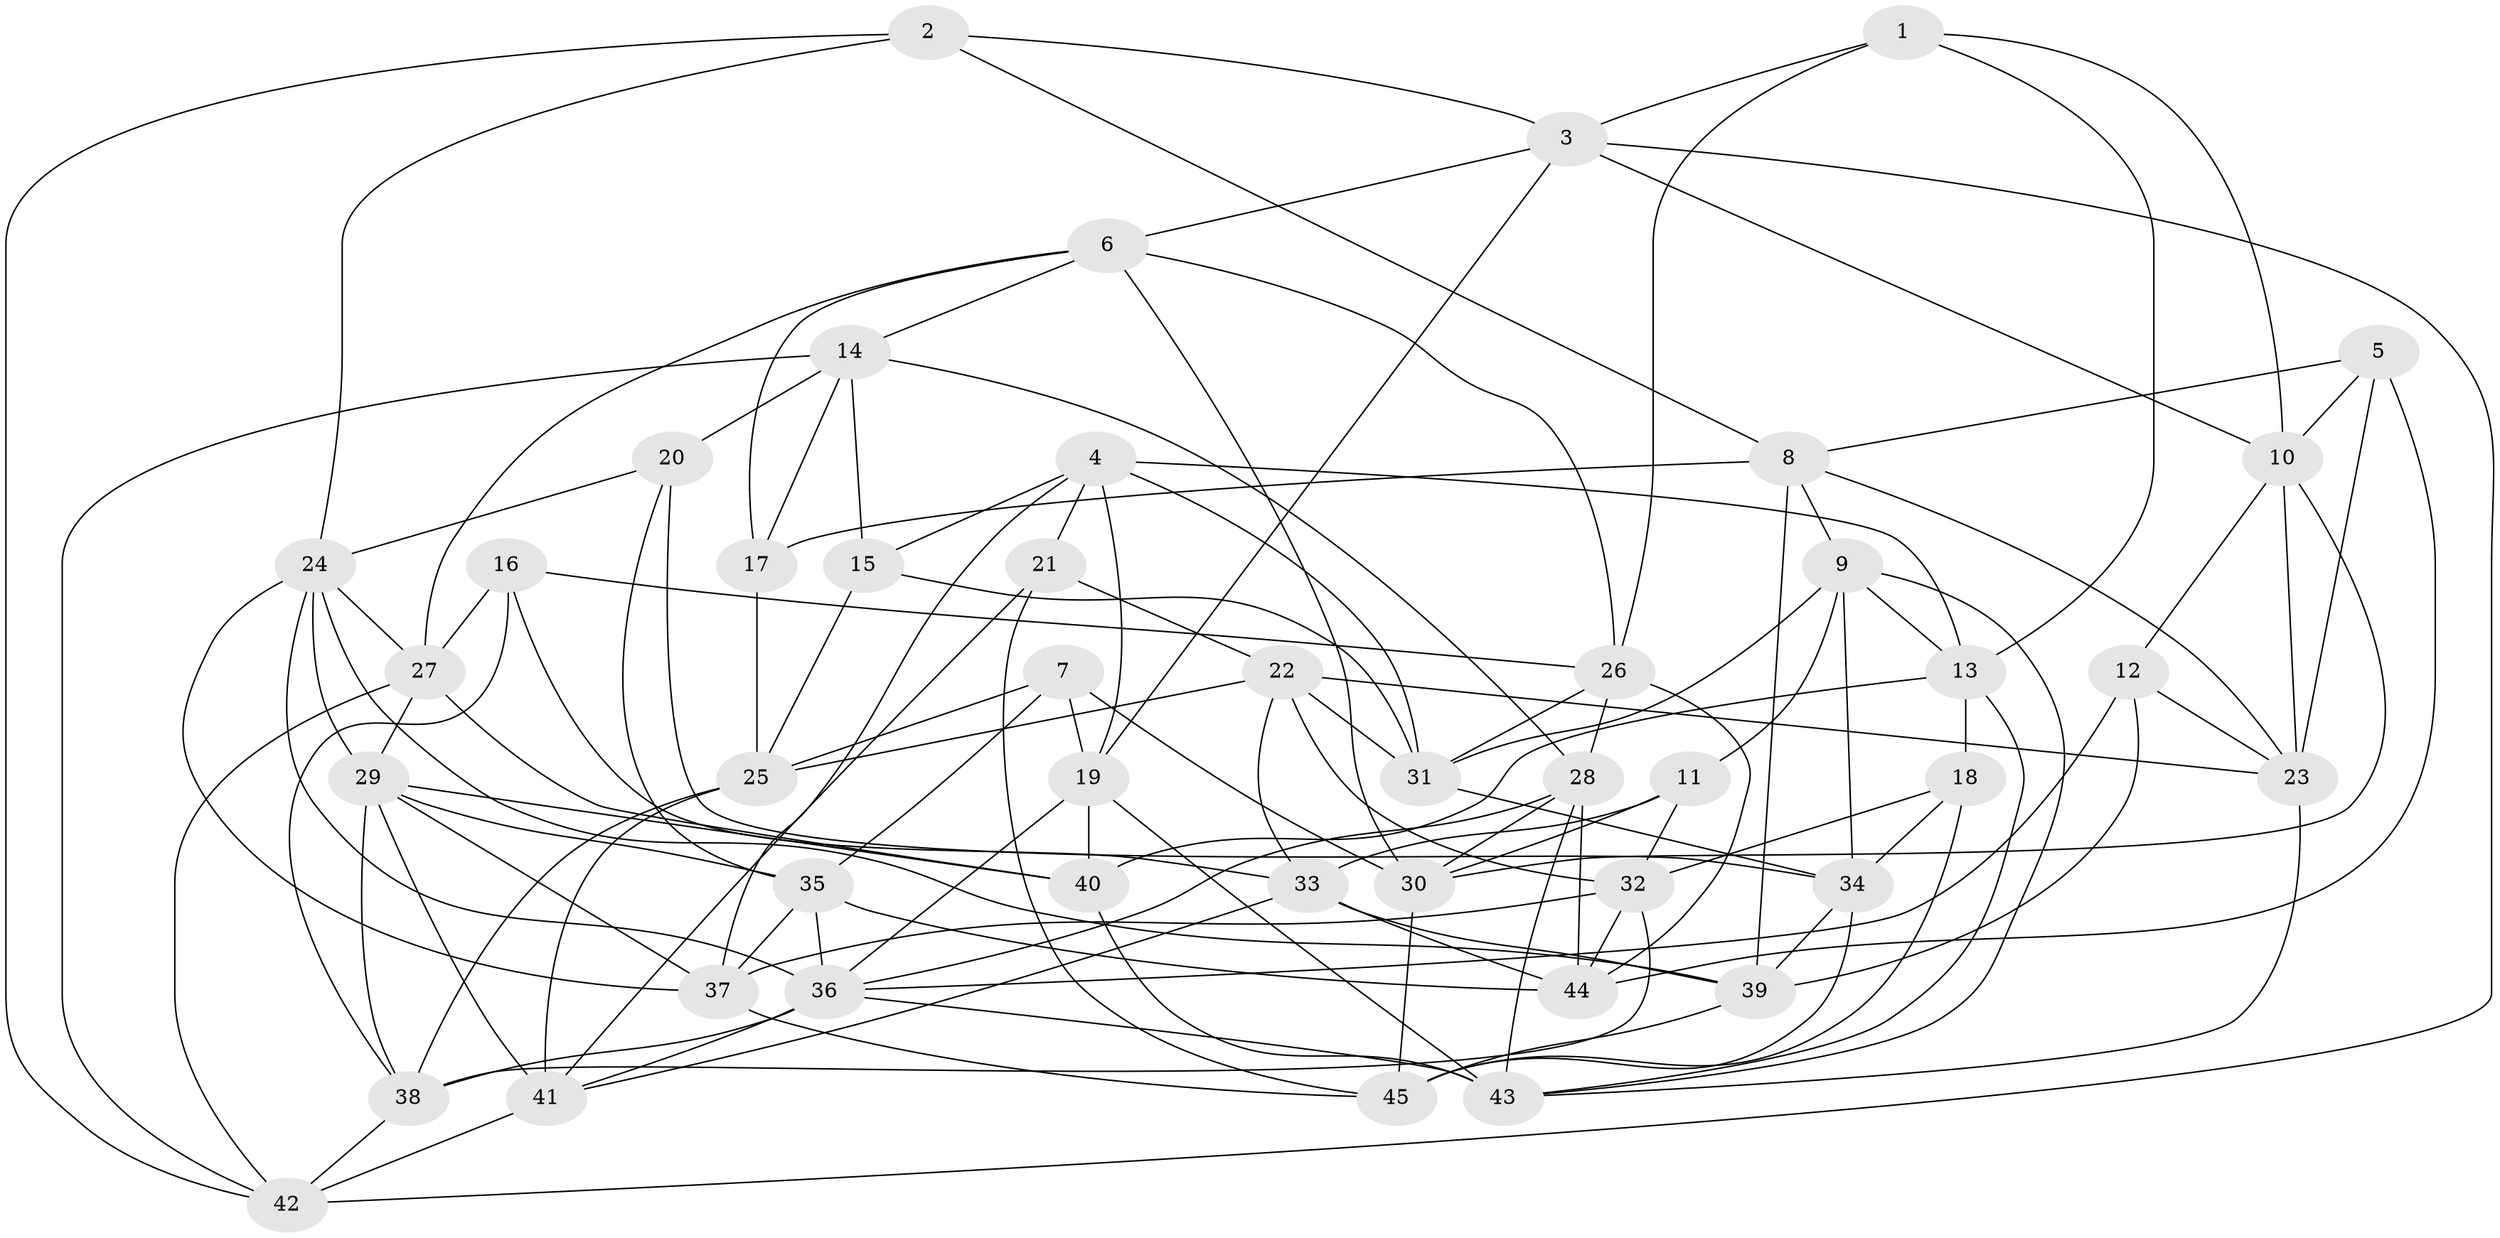 // original degree distribution, {4: 1.0}
// Generated by graph-tools (version 1.1) at 2025/50/03/09/25 03:50:47]
// undirected, 45 vertices, 125 edges
graph export_dot {
graph [start="1"]
  node [color=gray90,style=filled];
  1;
  2;
  3;
  4;
  5;
  6;
  7;
  8;
  9;
  10;
  11;
  12;
  13;
  14;
  15;
  16;
  17;
  18;
  19;
  20;
  21;
  22;
  23;
  24;
  25;
  26;
  27;
  28;
  29;
  30;
  31;
  32;
  33;
  34;
  35;
  36;
  37;
  38;
  39;
  40;
  41;
  42;
  43;
  44;
  45;
  1 -- 3 [weight=1.0];
  1 -- 10 [weight=1.0];
  1 -- 13 [weight=1.0];
  1 -- 26 [weight=1.0];
  2 -- 3 [weight=1.0];
  2 -- 8 [weight=1.0];
  2 -- 24 [weight=1.0];
  2 -- 42 [weight=1.0];
  3 -- 6 [weight=1.0];
  3 -- 10 [weight=1.0];
  3 -- 19 [weight=1.0];
  3 -- 42 [weight=1.0];
  4 -- 13 [weight=1.0];
  4 -- 15 [weight=1.0];
  4 -- 19 [weight=1.0];
  4 -- 21 [weight=1.0];
  4 -- 31 [weight=1.0];
  4 -- 37 [weight=1.0];
  5 -- 8 [weight=1.0];
  5 -- 10 [weight=1.0];
  5 -- 23 [weight=1.0];
  5 -- 44 [weight=1.0];
  6 -- 14 [weight=1.0];
  6 -- 17 [weight=1.0];
  6 -- 26 [weight=1.0];
  6 -- 27 [weight=1.0];
  6 -- 30 [weight=1.0];
  7 -- 19 [weight=1.0];
  7 -- 25 [weight=1.0];
  7 -- 30 [weight=1.0];
  7 -- 35 [weight=1.0];
  8 -- 9 [weight=1.0];
  8 -- 17 [weight=1.0];
  8 -- 23 [weight=1.0];
  8 -- 39 [weight=1.0];
  9 -- 11 [weight=1.0];
  9 -- 13 [weight=1.0];
  9 -- 31 [weight=1.0];
  9 -- 34 [weight=1.0];
  9 -- 43 [weight=1.0];
  10 -- 12 [weight=1.0];
  10 -- 23 [weight=1.0];
  10 -- 30 [weight=1.0];
  11 -- 30 [weight=1.0];
  11 -- 32 [weight=1.0];
  11 -- 33 [weight=1.0];
  12 -- 23 [weight=1.0];
  12 -- 36 [weight=1.0];
  12 -- 39 [weight=1.0];
  13 -- 18 [weight=1.0];
  13 -- 40 [weight=1.0];
  13 -- 43 [weight=1.0];
  14 -- 15 [weight=1.0];
  14 -- 17 [weight=1.0];
  14 -- 20 [weight=1.0];
  14 -- 28 [weight=1.0];
  14 -- 42 [weight=1.0];
  15 -- 25 [weight=1.0];
  15 -- 31 [weight=1.0];
  16 -- 26 [weight=1.0];
  16 -- 27 [weight=1.0];
  16 -- 33 [weight=1.0];
  16 -- 38 [weight=1.0];
  17 -- 25 [weight=1.0];
  18 -- 32 [weight=1.0];
  18 -- 34 [weight=1.0];
  18 -- 45 [weight=1.0];
  19 -- 36 [weight=1.0];
  19 -- 40 [weight=1.0];
  19 -- 43 [weight=1.0];
  20 -- 24 [weight=1.0];
  20 -- 34 [weight=1.0];
  20 -- 35 [weight=1.0];
  21 -- 22 [weight=1.0];
  21 -- 41 [weight=1.0];
  21 -- 45 [weight=1.0];
  22 -- 23 [weight=1.0];
  22 -- 25 [weight=1.0];
  22 -- 31 [weight=1.0];
  22 -- 32 [weight=1.0];
  22 -- 33 [weight=1.0];
  23 -- 43 [weight=1.0];
  24 -- 27 [weight=1.0];
  24 -- 29 [weight=1.0];
  24 -- 36 [weight=2.0];
  24 -- 37 [weight=1.0];
  24 -- 39 [weight=1.0];
  25 -- 38 [weight=1.0];
  25 -- 41 [weight=1.0];
  26 -- 28 [weight=1.0];
  26 -- 31 [weight=1.0];
  26 -- 44 [weight=1.0];
  27 -- 29 [weight=1.0];
  27 -- 40 [weight=1.0];
  27 -- 42 [weight=1.0];
  28 -- 30 [weight=1.0];
  28 -- 36 [weight=1.0];
  28 -- 43 [weight=1.0];
  28 -- 44 [weight=1.0];
  29 -- 35 [weight=1.0];
  29 -- 37 [weight=1.0];
  29 -- 38 [weight=1.0];
  29 -- 40 [weight=1.0];
  29 -- 41 [weight=2.0];
  30 -- 45 [weight=1.0];
  31 -- 34 [weight=1.0];
  32 -- 37 [weight=1.0];
  32 -- 38 [weight=1.0];
  32 -- 44 [weight=1.0];
  33 -- 39 [weight=1.0];
  33 -- 41 [weight=1.0];
  33 -- 44 [weight=1.0];
  34 -- 39 [weight=1.0];
  34 -- 45 [weight=1.0];
  35 -- 36 [weight=1.0];
  35 -- 37 [weight=1.0];
  35 -- 44 [weight=1.0];
  36 -- 38 [weight=1.0];
  36 -- 41 [weight=2.0];
  36 -- 43 [weight=1.0];
  37 -- 45 [weight=1.0];
  38 -- 42 [weight=1.0];
  39 -- 45 [weight=1.0];
  40 -- 43 [weight=2.0];
  41 -- 42 [weight=1.0];
}
